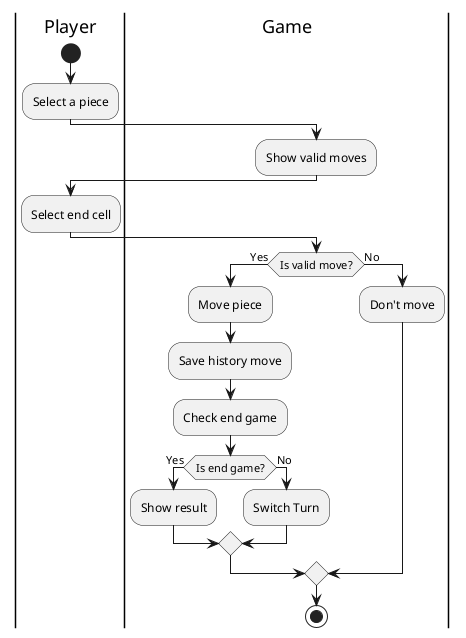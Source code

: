 @startuml
|Player|
start
:Select a piece;

|Game|
:Show valid moves;

|Player|
:Select end cell;

|Game|
if (Is valid move?) then (Yes)
    :Move piece;
    :Save history move;
    :Check end game;
    if (Is end game?) then (Yes)
        :Show result;
    else (No)
        :Switch Turn;
    endif
else (No)
    :Don't move;
endif
stop
@enduml
